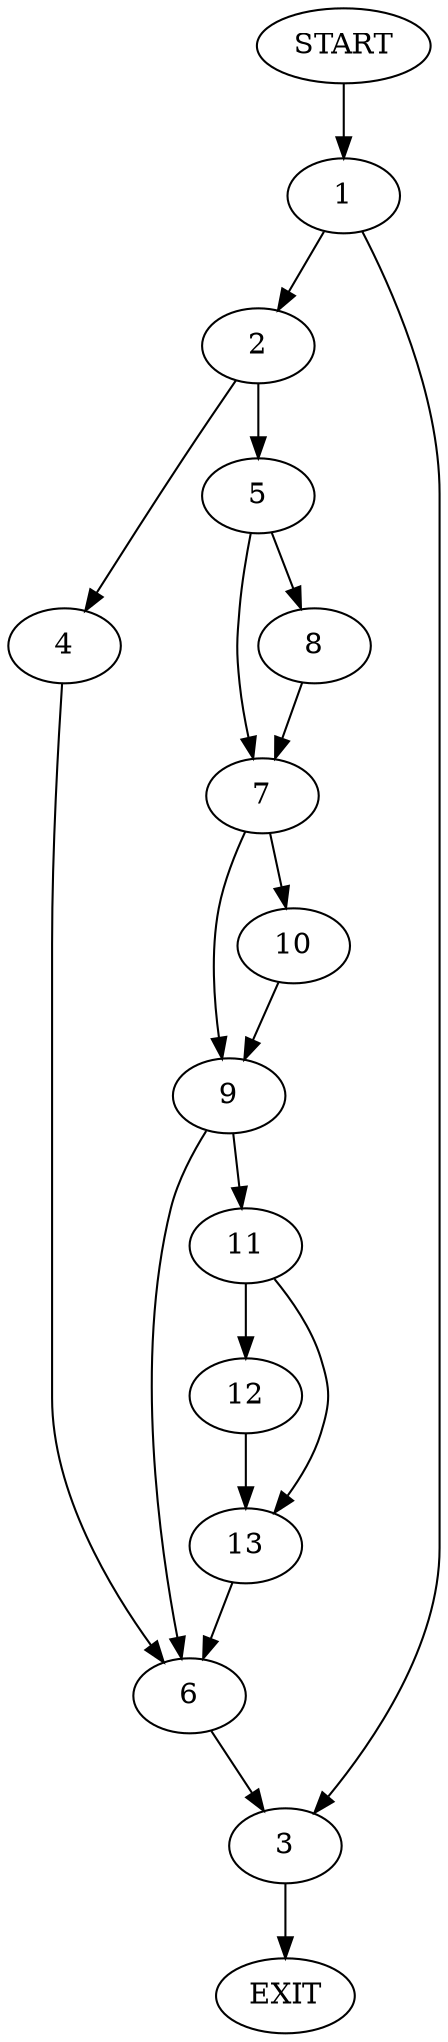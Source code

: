 digraph {
0 [label="START"]
14 [label="EXIT"]
0 -> 1
1 -> 2
1 -> 3
2 -> 4
2 -> 5
3 -> 14
4 -> 6
5 -> 7
5 -> 8
6 -> 3
7 -> 9
7 -> 10
8 -> 7
10 -> 9
9 -> 11
9 -> 6
11 -> 12
11 -> 13
13 -> 6
12 -> 13
}
